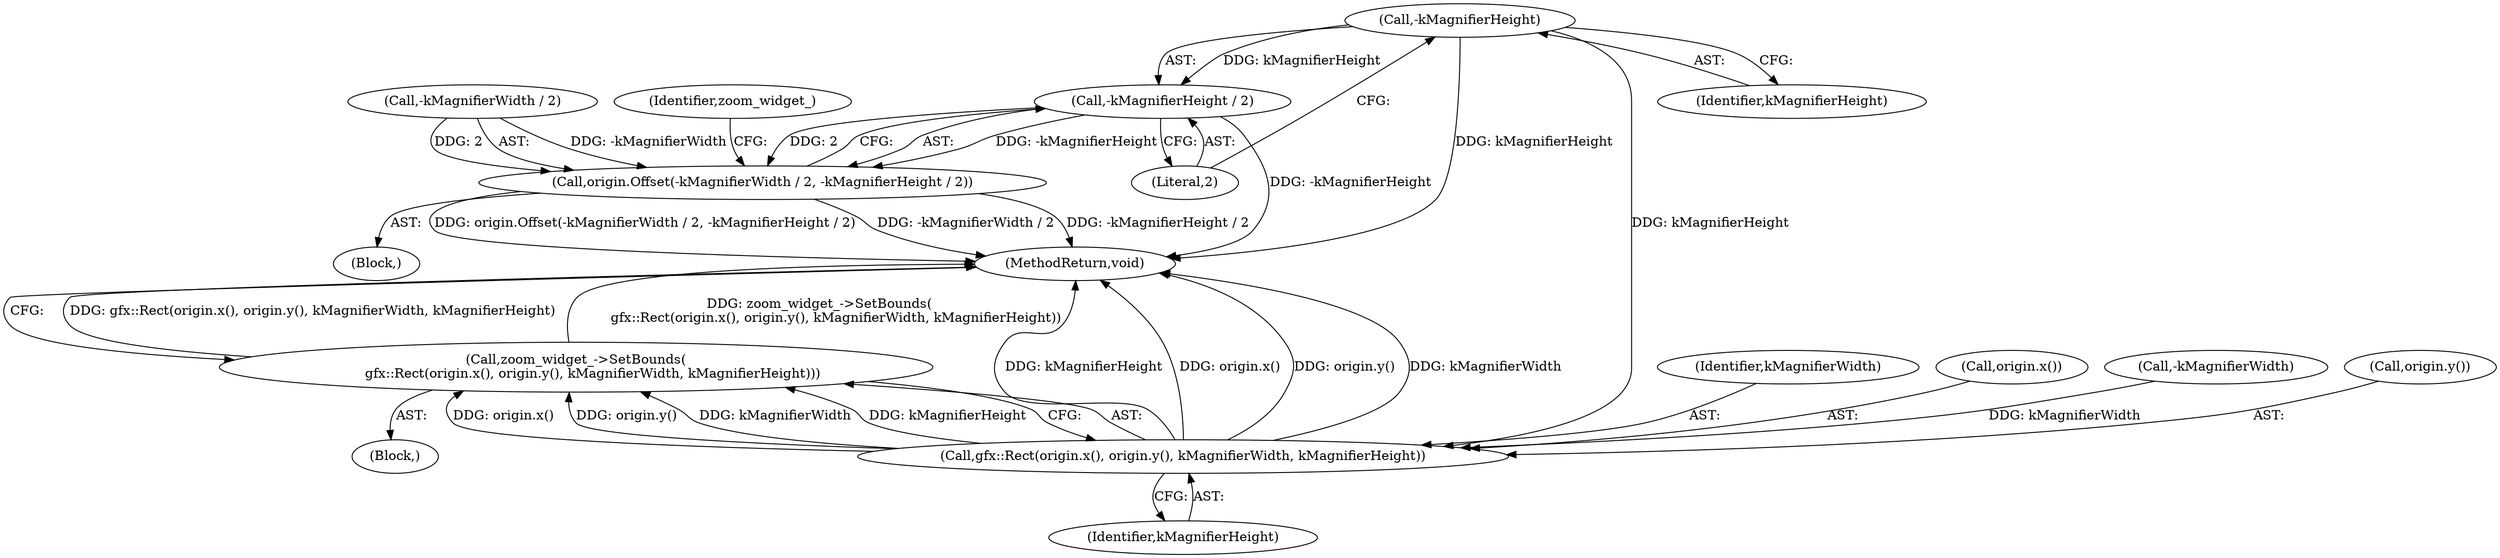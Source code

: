 digraph "1_Chrome_62b8b6e168a12263aab6b88dbef0b900cc37309f_9@del" {
"1000110" [label="(Call,-kMagnifierHeight)"];
"1000109" [label="(Call,-kMagnifierHeight / 2)"];
"1000104" [label="(Call,origin.Offset(-kMagnifierWidth / 2, -kMagnifierHeight / 2))"];
"1000117" [label="(Call,gfx::Rect(origin.x(), origin.y(), kMagnifierWidth, kMagnifierHeight))"];
"1000116" [label="(Call,zoom_widget_->SetBounds(\n        gfx::Rect(origin.x(), origin.y(), kMagnifierWidth, kMagnifierHeight)))"];
"1000120" [label="(Identifier,kMagnifierWidth)"];
"1000102" [label="(Block,)"];
"1000105" [label="(Call,-kMagnifierWidth / 2)"];
"1000115" [label="(Block,)"];
"1000111" [label="(Identifier,kMagnifierHeight)"];
"1000117" [label="(Call,gfx::Rect(origin.x(), origin.y(), kMagnifierWidth, kMagnifierHeight))"];
"1000118" [label="(Call,origin.x())"];
"1000114" [label="(Identifier,zoom_widget_)"];
"1000106" [label="(Call,-kMagnifierWidth)"];
"1000104" [label="(Call,origin.Offset(-kMagnifierWidth / 2, -kMagnifierHeight / 2))"];
"1000119" [label="(Call,origin.y())"];
"1000122" [label="(MethodReturn,void)"];
"1000109" [label="(Call,-kMagnifierHeight / 2)"];
"1000112" [label="(Literal,2)"];
"1000110" [label="(Call,-kMagnifierHeight)"];
"1000121" [label="(Identifier,kMagnifierHeight)"];
"1000116" [label="(Call,zoom_widget_->SetBounds(\n        gfx::Rect(origin.x(), origin.y(), kMagnifierWidth, kMagnifierHeight)))"];
"1000110" -> "1000109"  [label="AST: "];
"1000110" -> "1000111"  [label="CFG: "];
"1000111" -> "1000110"  [label="AST: "];
"1000112" -> "1000110"  [label="CFG: "];
"1000110" -> "1000122"  [label="DDG: kMagnifierHeight"];
"1000110" -> "1000109"  [label="DDG: kMagnifierHeight"];
"1000110" -> "1000117"  [label="DDG: kMagnifierHeight"];
"1000109" -> "1000104"  [label="AST: "];
"1000109" -> "1000112"  [label="CFG: "];
"1000112" -> "1000109"  [label="AST: "];
"1000104" -> "1000109"  [label="CFG: "];
"1000109" -> "1000122"  [label="DDG: -kMagnifierHeight"];
"1000109" -> "1000104"  [label="DDG: -kMagnifierHeight"];
"1000109" -> "1000104"  [label="DDG: 2"];
"1000104" -> "1000102"  [label="AST: "];
"1000105" -> "1000104"  [label="AST: "];
"1000114" -> "1000104"  [label="CFG: "];
"1000104" -> "1000122"  [label="DDG: origin.Offset(-kMagnifierWidth / 2, -kMagnifierHeight / 2)"];
"1000104" -> "1000122"  [label="DDG: -kMagnifierWidth / 2"];
"1000104" -> "1000122"  [label="DDG: -kMagnifierHeight / 2"];
"1000105" -> "1000104"  [label="DDG: -kMagnifierWidth"];
"1000105" -> "1000104"  [label="DDG: 2"];
"1000117" -> "1000116"  [label="AST: "];
"1000117" -> "1000121"  [label="CFG: "];
"1000118" -> "1000117"  [label="AST: "];
"1000119" -> "1000117"  [label="AST: "];
"1000120" -> "1000117"  [label="AST: "];
"1000121" -> "1000117"  [label="AST: "];
"1000116" -> "1000117"  [label="CFG: "];
"1000117" -> "1000122"  [label="DDG: kMagnifierHeight"];
"1000117" -> "1000122"  [label="DDG: origin.x()"];
"1000117" -> "1000122"  [label="DDG: origin.y()"];
"1000117" -> "1000122"  [label="DDG: kMagnifierWidth"];
"1000117" -> "1000116"  [label="DDG: origin.x()"];
"1000117" -> "1000116"  [label="DDG: origin.y()"];
"1000117" -> "1000116"  [label="DDG: kMagnifierWidth"];
"1000117" -> "1000116"  [label="DDG: kMagnifierHeight"];
"1000106" -> "1000117"  [label="DDG: kMagnifierWidth"];
"1000116" -> "1000115"  [label="AST: "];
"1000122" -> "1000116"  [label="CFG: "];
"1000116" -> "1000122"  [label="DDG: gfx::Rect(origin.x(), origin.y(), kMagnifierWidth, kMagnifierHeight)"];
"1000116" -> "1000122"  [label="DDG: zoom_widget_->SetBounds(\n        gfx::Rect(origin.x(), origin.y(), kMagnifierWidth, kMagnifierHeight))"];
}

